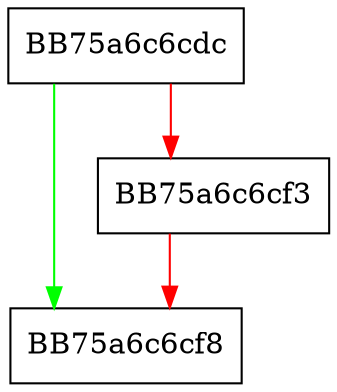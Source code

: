 digraph reset {
  node [shape="box"];
  graph [splines=ortho];
  BB75a6c6cdc -> BB75a6c6cf8 [color="green"];
  BB75a6c6cdc -> BB75a6c6cf3 [color="red"];
  BB75a6c6cf3 -> BB75a6c6cf8 [color="red"];
}